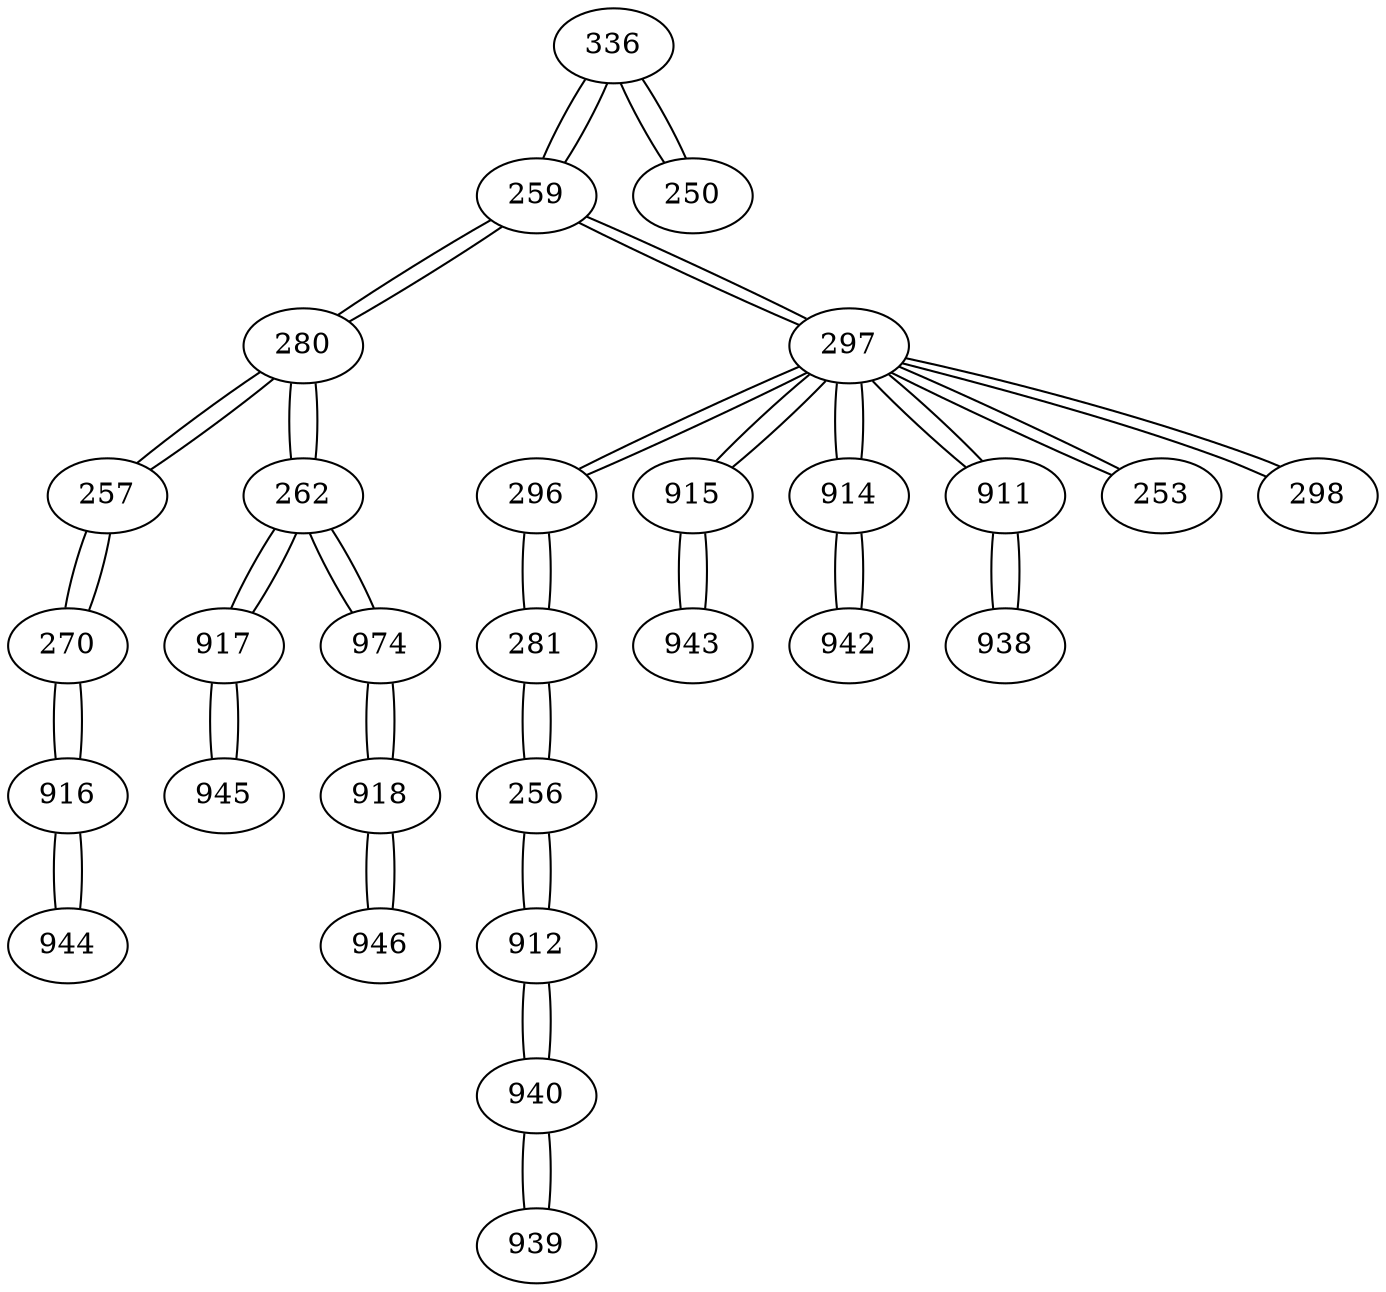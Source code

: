 graph sector3 {
	subgraph sg_336{
		336 -- 259
		336 -- 250
	}

	subgraph sg_281{
		281 -- 256
		281 -- 296
	}

	subgraph sg_280{
		280 -- 259
		280 -- 257
		280 -- 262
	}

	subgraph sg_944{
		944 -- 916
	}

	subgraph sg_945{
		945 -- 917
	}

	subgraph sg_946{
		946 -- 918
	}

	subgraph sg_259{
		259 -- 336
		259 -- 297
		259 -- 280
	}

	subgraph sg_940{
		940 -- 939
		940 -- 912
	}

	subgraph sg_256{
		256 -- 281
		256 -- 912
	}

	subgraph sg_943{
		943 -- 915
	}

	subgraph sg_942{
		942 -- 914
	}

	subgraph sg_257{
		257 -- 280
		257 -- 270
	}

	subgraph sg_262{
		262 -- 974
		262 -- 280
		262 -- 917
	}

	subgraph sg_939{
		939 -- 940
	}

	subgraph sg_938{
		938 -- 911
	}

	subgraph sg_270{
		270 -- 257
		270 -- 916
	}

	subgraph sg_918{
		918 -- 974
		918 -- 946
	}

	subgraph sg_916{
		916 -- 944
		916 -- 270
	}

	subgraph sg_917{
		917 -- 262
		917 -- 945
	}

	subgraph sg_914{
		914 -- 942
		914 -- 297
	}

	subgraph sg_915{
		915 -- 943
		915 -- 297
	}

	subgraph sg_912{
		912 -- 940
		912 -- 256
	}

	subgraph sg_911{
		911 -- 938
		911 -- 297
	}

	subgraph sg_253{
		253 -- 297
	}

	subgraph sg_250{
		250 -- 336
	}

	subgraph sg_974{
		974 -- 262
		974 -- 918
	}

	subgraph sg_296{
		296 -- 297
		296 -- 281
	}

	subgraph sg_297{
		297 -- 911
		297 -- 259
		297 -- 253
		297 -- 296
		297 -- 298
		297 -- 914
		297 -- 915
	}

	subgraph sg_298{
		298 -- 297
	}

}